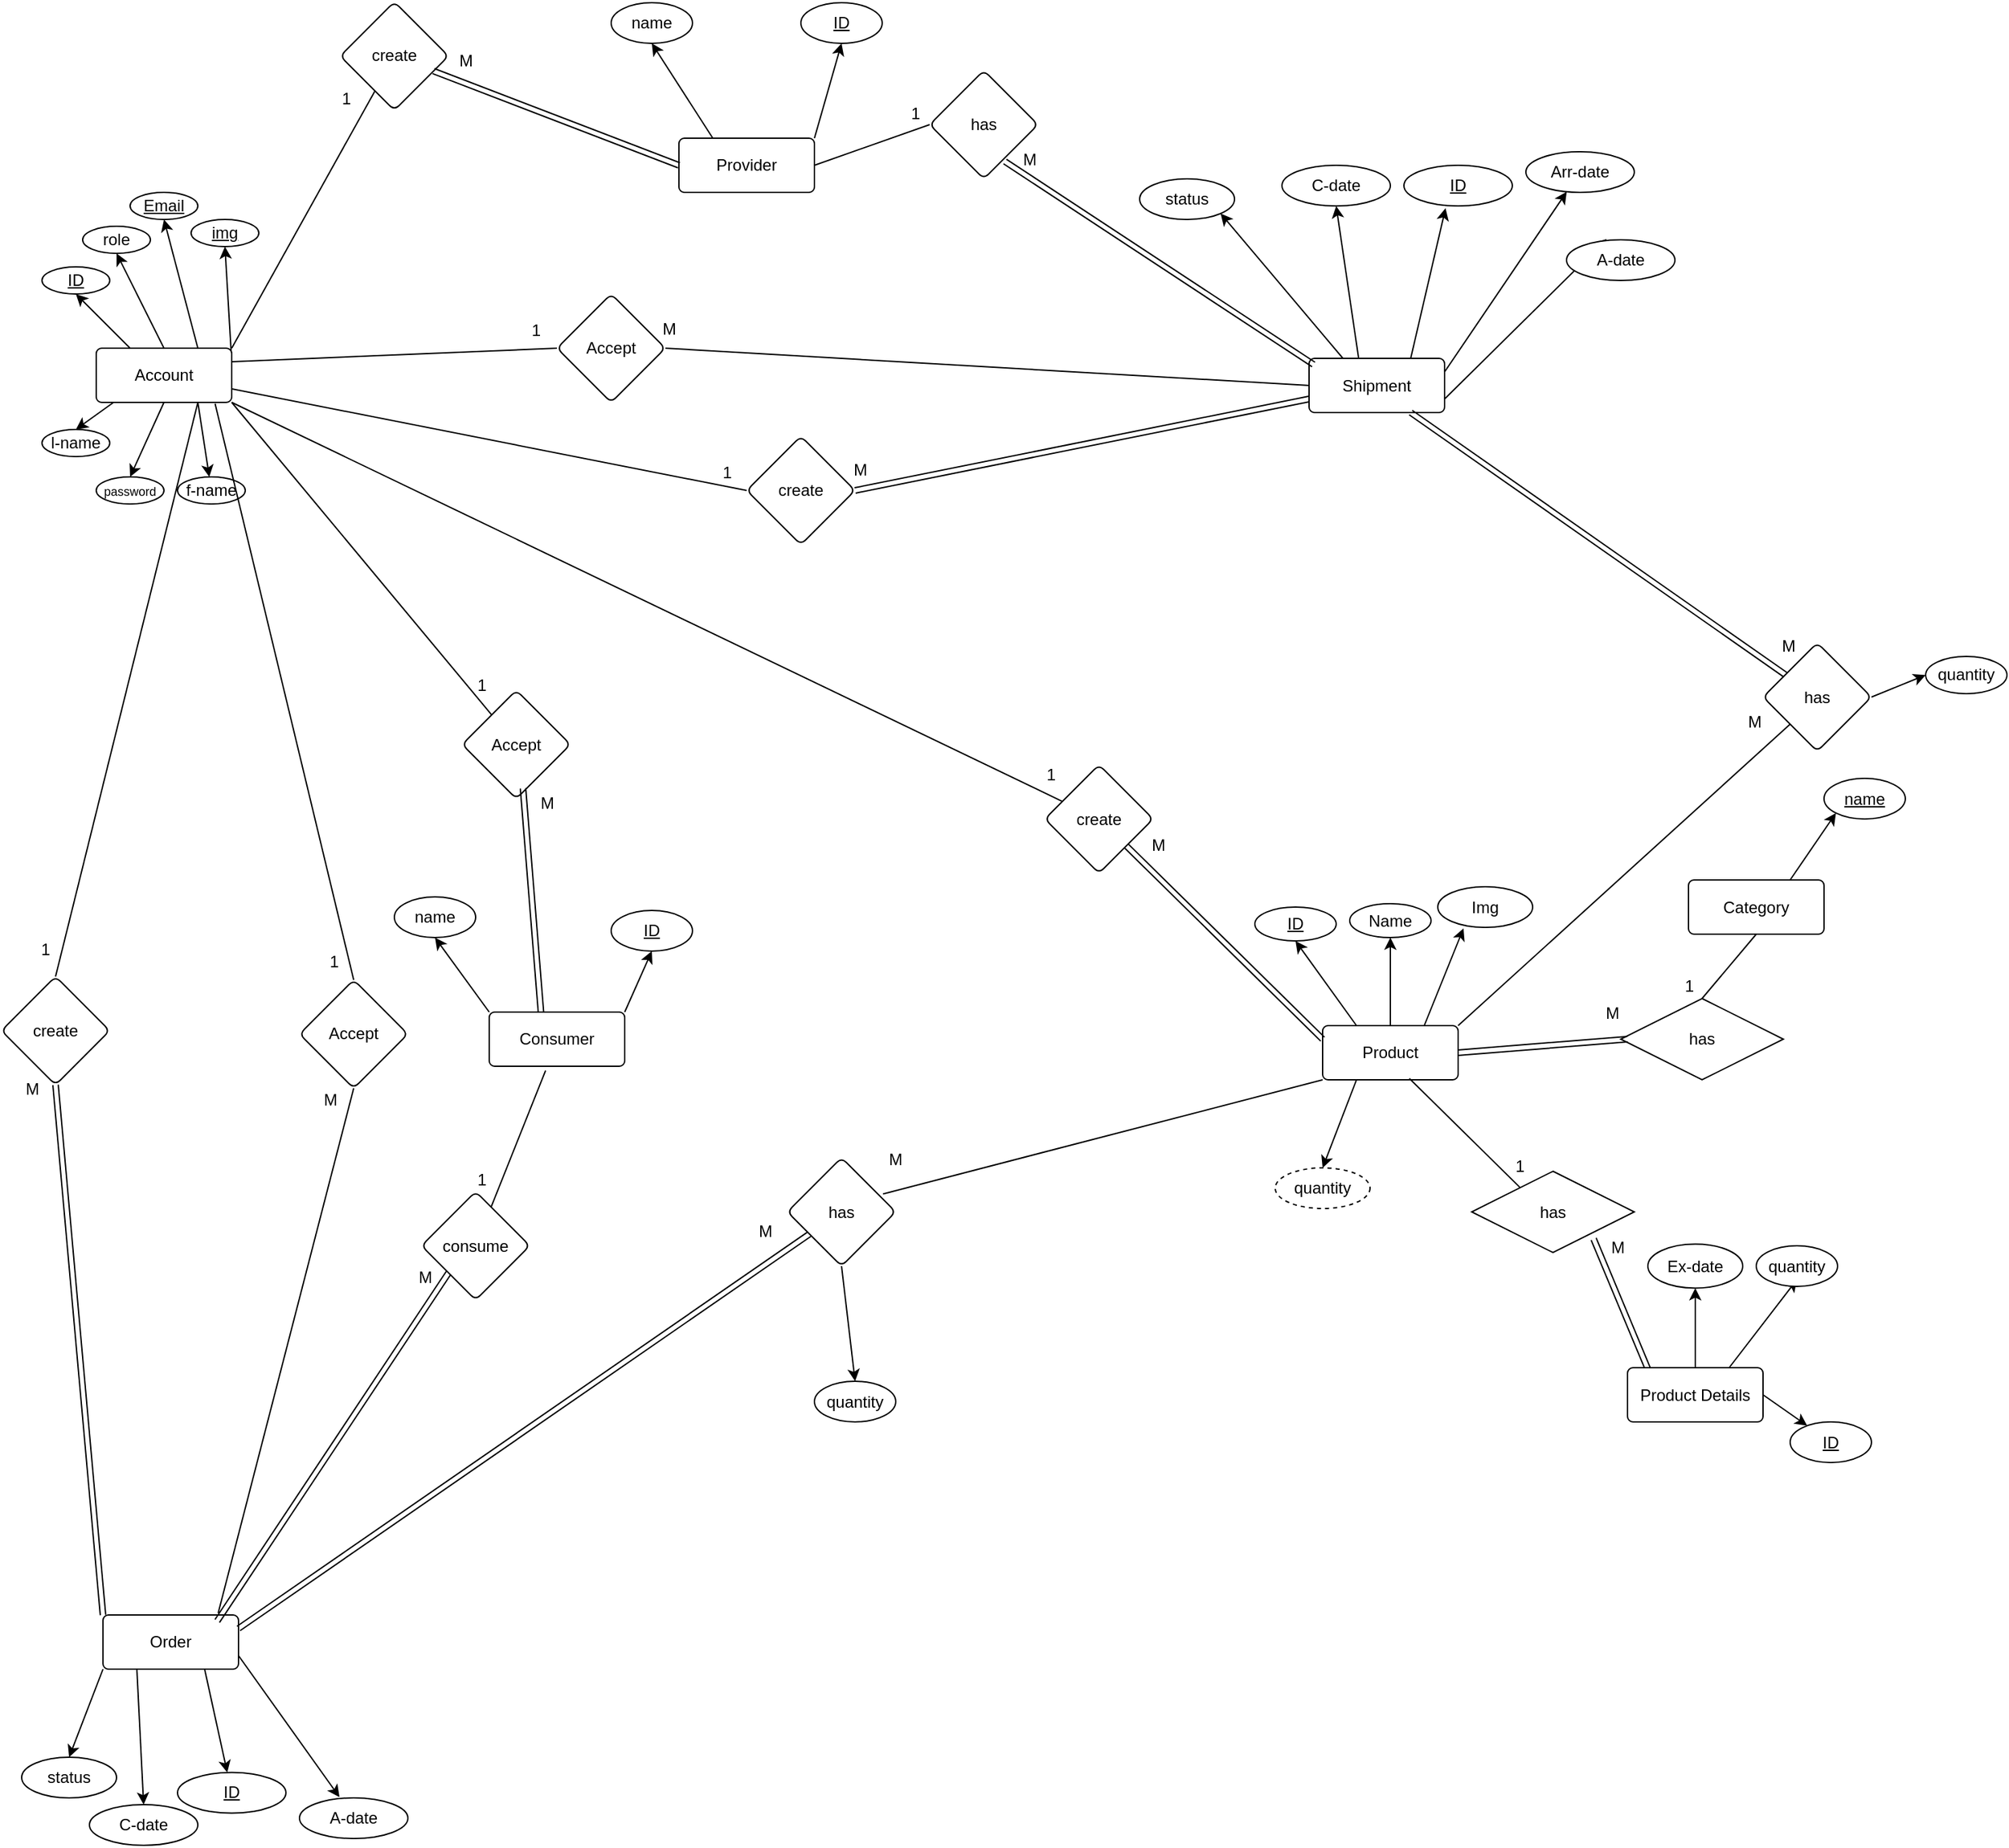 <mxfile version="27.2.0">
  <diagram name="Page-1" id="_XHH5MK28e_cH3a8MCp8">
    <mxGraphModel dx="691" dy="1883" grid="1" gridSize="10" guides="1" tooltips="1" connect="1" arrows="1" fold="1" page="1" pageScale="1" pageWidth="850" pageHeight="1100" math="0" shadow="0">
      <root>
        <mxCell id="0" />
        <mxCell id="1" parent="0" />
        <mxCell id="jEZ4lqBL-6xTg0hK4aj5-1" style="edgeStyle=none;html=1;exitX=0.25;exitY=0;exitDx=0;exitDy=0;entryX=0.5;entryY=1;entryDx=0;entryDy=0;" parent="1" source="jEZ4lqBL-6xTg0hK4aj5-8" target="jEZ4lqBL-6xTg0hK4aj5-21" edge="1">
          <mxGeometry relative="1" as="geometry" />
        </mxCell>
        <mxCell id="jEZ4lqBL-6xTg0hK4aj5-2" style="edgeStyle=none;html=1;exitX=0.75;exitY=0;exitDx=0;exitDy=0;entryX=0.5;entryY=1;entryDx=0;entryDy=0;" parent="1" source="jEZ4lqBL-6xTg0hK4aj5-8" target="jEZ4lqBL-6xTg0hK4aj5-22" edge="1">
          <mxGeometry relative="1" as="geometry" />
        </mxCell>
        <mxCell id="jEZ4lqBL-6xTg0hK4aj5-3" style="edgeStyle=none;html=1;exitX=0.75;exitY=1;exitDx=0;exitDy=0;" parent="1" source="jEZ4lqBL-6xTg0hK4aj5-8" target="jEZ4lqBL-6xTg0hK4aj5-23" edge="1">
          <mxGeometry relative="1" as="geometry" />
        </mxCell>
        <mxCell id="jEZ4lqBL-6xTg0hK4aj5-4" style="edgeStyle=none;html=1;exitX=0.149;exitY=0.962;exitDx=0;exitDy=0;entryX=0.5;entryY=0;entryDx=0;entryDy=0;exitPerimeter=0;" parent="1" source="jEZ4lqBL-6xTg0hK4aj5-8" target="jEZ4lqBL-6xTg0hK4aj5-24" edge="1">
          <mxGeometry relative="1" as="geometry" />
        </mxCell>
        <mxCell id="jEZ4lqBL-6xTg0hK4aj5-5" style="edgeStyle=none;html=1;exitX=0.5;exitY=0;exitDx=0;exitDy=0;entryX=0.5;entryY=1;entryDx=0;entryDy=0;" parent="1" source="jEZ4lqBL-6xTg0hK4aj5-8" target="jEZ4lqBL-6xTg0hK4aj5-26" edge="1">
          <mxGeometry relative="1" as="geometry" />
        </mxCell>
        <mxCell id="jEZ4lqBL-6xTg0hK4aj5-6" style="edgeStyle=none;html=1;exitX=0.5;exitY=1;exitDx=0;exitDy=0;entryX=0.5;entryY=0;entryDx=0;entryDy=0;" parent="1" source="jEZ4lqBL-6xTg0hK4aj5-8" target="jEZ4lqBL-6xTg0hK4aj5-25" edge="1">
          <mxGeometry relative="1" as="geometry" />
        </mxCell>
        <mxCell id="jEZ4lqBL-6xTg0hK4aj5-7" style="edgeStyle=none;html=1;exitX=1;exitY=0.25;exitDx=0;exitDy=0;entryX=0.5;entryY=1;entryDx=0;entryDy=0;" parent="1" source="jEZ4lqBL-6xTg0hK4aj5-8" target="jEZ4lqBL-6xTg0hK4aj5-27" edge="1">
          <mxGeometry relative="1" as="geometry" />
        </mxCell>
        <mxCell id="jEZ4lqBL-6xTg0hK4aj5-8" value="Account" style="rounded=1;arcSize=10;whiteSpace=wrap;html=1;align=center;" parent="1" vertex="1">
          <mxGeometry x="80" y="155" width="100" height="40" as="geometry" />
        </mxCell>
        <mxCell id="jEZ4lqBL-6xTg0hK4aj5-9" style="edgeStyle=none;html=1;exitX=1;exitY=0.75;exitDx=0;exitDy=0;entryX=0.369;entryY=-0.019;entryDx=0;entryDy=0;entryPerimeter=0;" parent="1" source="jEZ4lqBL-6xTg0hK4aj5-12" target="jEZ4lqBL-6xTg0hK4aj5-45" edge="1">
          <mxGeometry relative="1" as="geometry" />
        </mxCell>
        <mxCell id="jEZ4lqBL-6xTg0hK4aj5-10" style="edgeStyle=none;html=1;exitX=1;exitY=0.25;exitDx=0;exitDy=0;" parent="1" source="jEZ4lqBL-6xTg0hK4aj5-12" target="jEZ4lqBL-6xTg0hK4aj5-46" edge="1">
          <mxGeometry relative="1" as="geometry" />
        </mxCell>
        <mxCell id="jEZ4lqBL-6xTg0hK4aj5-11" style="edgeStyle=none;html=1;exitX=0.25;exitY=0;exitDx=0;exitDy=0;entryX=1;entryY=1;entryDx=0;entryDy=0;" parent="1" source="jEZ4lqBL-6xTg0hK4aj5-12" target="jEZ4lqBL-6xTg0hK4aj5-44" edge="1">
          <mxGeometry relative="1" as="geometry" />
        </mxCell>
        <mxCell id="jEZ4lqBL-6xTg0hK4aj5-12" value="Shipment" style="rounded=1;arcSize=10;whiteSpace=wrap;html=1;align=center;" parent="1" vertex="1">
          <mxGeometry x="975" y="162.5" width="100" height="40" as="geometry" />
        </mxCell>
        <mxCell id="jEZ4lqBL-6xTg0hK4aj5-13" style="edgeStyle=none;html=1;exitX=0.25;exitY=0;exitDx=0;exitDy=0;entryX=0.5;entryY=1;entryDx=0;entryDy=0;" parent="1" source="jEZ4lqBL-6xTg0hK4aj5-17" target="jEZ4lqBL-6xTg0hK4aj5-28" edge="1">
          <mxGeometry relative="1" as="geometry" />
        </mxCell>
        <mxCell id="jEZ4lqBL-6xTg0hK4aj5-14" style="edgeStyle=none;html=1;exitX=0.5;exitY=0;exitDx=0;exitDy=0;entryX=0.5;entryY=1;entryDx=0;entryDy=0;" parent="1" source="jEZ4lqBL-6xTg0hK4aj5-17" target="jEZ4lqBL-6xTg0hK4aj5-29" edge="1">
          <mxGeometry relative="1" as="geometry" />
        </mxCell>
        <mxCell id="jEZ4lqBL-6xTg0hK4aj5-15" style="edgeStyle=none;html=1;exitX=0.75;exitY=0;exitDx=0;exitDy=0;entryX=0.5;entryY=0.833;entryDx=0;entryDy=0;entryPerimeter=0;" parent="1" target="jEZ4lqBL-6xTg0hK4aj5-31" edge="1">
          <mxGeometry relative="1" as="geometry">
            <mxPoint x="1285" y="907.5" as="sourcePoint" />
            <mxPoint x="1295" y="842.5" as="targetPoint" />
          </mxGeometry>
        </mxCell>
        <mxCell id="jEZ4lqBL-6xTg0hK4aj5-16" style="edgeStyle=none;html=1;exitX=0.25;exitY=1;exitDx=0;exitDy=0;entryX=0.5;entryY=0;entryDx=0;entryDy=0;" parent="1" source="jEZ4lqBL-6xTg0hK4aj5-17" target="jEZ4lqBL-6xTg0hK4aj5-35" edge="1">
          <mxGeometry relative="1" as="geometry" />
        </mxCell>
        <mxCell id="jEZ4lqBL-6xTg0hK4aj5-17" value="Product" style="rounded=1;arcSize=10;whiteSpace=wrap;html=1;align=center;" parent="1" vertex="1">
          <mxGeometry x="985" y="655" width="100" height="40" as="geometry" />
        </mxCell>
        <mxCell id="jEZ4lqBL-6xTg0hK4aj5-18" style="edgeStyle=none;html=1;exitX=1;exitY=0;exitDx=0;exitDy=0;entryX=0.5;entryY=1;entryDx=0;entryDy=0;" parent="1" source="jEZ4lqBL-6xTg0hK4aj5-20" target="jEZ4lqBL-6xTg0hK4aj5-60" edge="1">
          <mxGeometry relative="1" as="geometry" />
        </mxCell>
        <mxCell id="jEZ4lqBL-6xTg0hK4aj5-19" style="edgeStyle=none;html=1;exitX=0.25;exitY=0;exitDx=0;exitDy=0;entryX=0.5;entryY=1;entryDx=0;entryDy=0;" parent="1" source="jEZ4lqBL-6xTg0hK4aj5-20" target="jEZ4lqBL-6xTg0hK4aj5-61" edge="1">
          <mxGeometry relative="1" as="geometry" />
        </mxCell>
        <mxCell id="jEZ4lqBL-6xTg0hK4aj5-20" value="Provider" style="rounded=1;arcSize=10;whiteSpace=wrap;html=1;align=center;" parent="1" vertex="1">
          <mxGeometry x="510" width="100" height="40" as="geometry" />
        </mxCell>
        <mxCell id="jEZ4lqBL-6xTg0hK4aj5-21" value="&lt;u&gt;ID&lt;/u&gt;" style="ellipse;whiteSpace=wrap;html=1;align=center;" parent="1" vertex="1">
          <mxGeometry x="40" y="95" width="50" height="20" as="geometry" />
        </mxCell>
        <mxCell id="jEZ4lqBL-6xTg0hK4aj5-22" value="&lt;u&gt;Email&lt;/u&gt;" style="ellipse;whiteSpace=wrap;html=1;align=center;" parent="1" vertex="1">
          <mxGeometry x="105" y="40" width="50" height="20" as="geometry" />
        </mxCell>
        <mxCell id="jEZ4lqBL-6xTg0hK4aj5-23" value="f-name" style="ellipse;whiteSpace=wrap;html=1;align=center;" parent="1" vertex="1">
          <mxGeometry x="140" y="250" width="50" height="20" as="geometry" />
        </mxCell>
        <mxCell id="jEZ4lqBL-6xTg0hK4aj5-24" value="l-name" style="ellipse;whiteSpace=wrap;html=1;align=center;" parent="1" vertex="1">
          <mxGeometry x="40" y="215" width="50" height="20" as="geometry" />
        </mxCell>
        <mxCell id="jEZ4lqBL-6xTg0hK4aj5-25" value="&lt;font style=&quot;font-size: 9px;&quot;&gt;password&lt;/font&gt;" style="ellipse;whiteSpace=wrap;html=1;align=center;" parent="1" vertex="1">
          <mxGeometry x="80" y="250" width="50" height="20" as="geometry" />
        </mxCell>
        <mxCell id="jEZ4lqBL-6xTg0hK4aj5-26" value="role" style="ellipse;whiteSpace=wrap;html=1;align=center;" parent="1" vertex="1">
          <mxGeometry x="70" y="65" width="50" height="20" as="geometry" />
        </mxCell>
        <mxCell id="jEZ4lqBL-6xTg0hK4aj5-27" value="&lt;u&gt;img&lt;/u&gt;" style="ellipse;whiteSpace=wrap;html=1;align=center;" parent="1" vertex="1">
          <mxGeometry x="150" y="60" width="50" height="20" as="geometry" />
        </mxCell>
        <mxCell id="jEZ4lqBL-6xTg0hK4aj5-28" value="&lt;u&gt;ID&lt;/u&gt;" style="ellipse;whiteSpace=wrap;html=1;align=center;" parent="1" vertex="1">
          <mxGeometry x="935" y="567.5" width="60" height="25" as="geometry" />
        </mxCell>
        <mxCell id="jEZ4lqBL-6xTg0hK4aj5-29" value="Name" style="ellipse;whiteSpace=wrap;html=1;align=center;" parent="1" vertex="1">
          <mxGeometry x="1005" y="565" width="60" height="25" as="geometry" />
        </mxCell>
        <mxCell id="jEZ4lqBL-6xTg0hK4aj5-30" value="Img" style="ellipse;whiteSpace=wrap;html=1;align=center;" parent="1" vertex="1">
          <mxGeometry x="1070" y="552.5" width="70" height="30" as="geometry" />
        </mxCell>
        <mxCell id="jEZ4lqBL-6xTg0hK4aj5-31" value="quantity" style="ellipse;whiteSpace=wrap;html=1;align=center;" parent="1" vertex="1">
          <mxGeometry x="1305" y="817.5" width="60" height="30" as="geometry" />
        </mxCell>
        <mxCell id="jEZ4lqBL-6xTg0hK4aj5-32" style="edgeStyle=none;html=1;exitX=0.75;exitY=0;exitDx=0;exitDy=0;entryX=0;entryY=1;entryDx=0;entryDy=0;" parent="1" source="jEZ4lqBL-6xTg0hK4aj5-33" target="jEZ4lqBL-6xTg0hK4aj5-39" edge="1">
          <mxGeometry relative="1" as="geometry" />
        </mxCell>
        <mxCell id="jEZ4lqBL-6xTg0hK4aj5-33" value="Category" style="rounded=1;arcSize=10;whiteSpace=wrap;html=1;align=center;" parent="1" vertex="1">
          <mxGeometry x="1255" y="547.5" width="100" height="40" as="geometry" />
        </mxCell>
        <mxCell id="jEZ4lqBL-6xTg0hK4aj5-34" style="edgeStyle=none;html=1;exitX=0.5;exitY=0;exitDx=0;exitDy=0;entryX=0.5;entryY=1;entryDx=0;entryDy=0;" parent="1" target="jEZ4lqBL-6xTg0hK4aj5-36" edge="1">
          <mxGeometry relative="1" as="geometry">
            <mxPoint x="1260" y="907.5" as="sourcePoint" />
          </mxGeometry>
        </mxCell>
        <mxCell id="jEZ4lqBL-6xTg0hK4aj5-35" value="quantity" style="ellipse;whiteSpace=wrap;html=1;align=center;dashed=1;" parent="1" vertex="1">
          <mxGeometry x="950" y="760" width="70" height="30" as="geometry" />
        </mxCell>
        <mxCell id="jEZ4lqBL-6xTg0hK4aj5-36" value="Ex-date" style="ellipse;whiteSpace=wrap;html=1;align=center;" parent="1" vertex="1">
          <mxGeometry x="1225" y="816.25" width="70" height="32.5" as="geometry" />
        </mxCell>
        <mxCell id="jEZ4lqBL-6xTg0hK4aj5-39" value="&lt;u&gt;name&lt;/u&gt;" style="ellipse;whiteSpace=wrap;html=1;align=center;" parent="1" vertex="1">
          <mxGeometry x="1355" y="472.5" width="60" height="30" as="geometry" />
        </mxCell>
        <mxCell id="jEZ4lqBL-6xTg0hK4aj5-40" value="has" style="shape=rhombus;perimeter=rhombusPerimeter;whiteSpace=wrap;html=1;align=center;" parent="1" vertex="1">
          <mxGeometry x="1205" y="635" width="120" height="60" as="geometry" />
        </mxCell>
        <mxCell id="jEZ4lqBL-6xTg0hK4aj5-41" value="&lt;u&gt;ID&lt;/u&gt;" style="ellipse;whiteSpace=wrap;html=1;align=center;" parent="1" vertex="1">
          <mxGeometry x="1045" y="20" width="80" height="30" as="geometry" />
        </mxCell>
        <mxCell id="jEZ4lqBL-6xTg0hK4aj5-42" value="C-date" style="ellipse;whiteSpace=wrap;html=1;align=center;" parent="1" vertex="1">
          <mxGeometry x="955" y="20" width="80" height="30" as="geometry" />
        </mxCell>
        <mxCell id="jEZ4lqBL-6xTg0hK4aj5-43" style="edgeStyle=none;html=1;entryX=0.5;entryY=1;entryDx=0;entryDy=0;exitX=0.365;exitY=-0.014;exitDx=0;exitDy=0;exitPerimeter=0;" parent="1" source="jEZ4lqBL-6xTg0hK4aj5-12" target="jEZ4lqBL-6xTg0hK4aj5-42" edge="1">
          <mxGeometry relative="1" as="geometry" />
        </mxCell>
        <mxCell id="jEZ4lqBL-6xTg0hK4aj5-44" value="status" style="ellipse;whiteSpace=wrap;html=1;align=center;" parent="1" vertex="1">
          <mxGeometry x="850" y="30" width="70" height="30" as="geometry" />
        </mxCell>
        <mxCell id="jEZ4lqBL-6xTg0hK4aj5-45" value="A-date" style="ellipse;whiteSpace=wrap;html=1;align=center;" parent="1" vertex="1">
          <mxGeometry x="1165" y="75" width="80" height="30" as="geometry" />
        </mxCell>
        <mxCell id="jEZ4lqBL-6xTg0hK4aj5-46" value="Arr-date" style="ellipse;whiteSpace=wrap;html=1;align=center;" parent="1" vertex="1">
          <mxGeometry x="1135" y="10" width="80" height="30" as="geometry" />
        </mxCell>
        <mxCell id="jEZ4lqBL-6xTg0hK4aj5-47" style="edgeStyle=none;html=1;exitX=0.75;exitY=1;exitDx=0;exitDy=0;" parent="1" source="jEZ4lqBL-6xTg0hK4aj5-50" target="jEZ4lqBL-6xTg0hK4aj5-51" edge="1">
          <mxGeometry relative="1" as="geometry" />
        </mxCell>
        <mxCell id="jEZ4lqBL-6xTg0hK4aj5-48" style="edgeStyle=none;html=1;exitX=0;exitY=1;exitDx=0;exitDy=0;entryX=0.5;entryY=0;entryDx=0;entryDy=0;" parent="1" source="jEZ4lqBL-6xTg0hK4aj5-50" target="jEZ4lqBL-6xTg0hK4aj5-54" edge="1">
          <mxGeometry relative="1" as="geometry" />
        </mxCell>
        <mxCell id="jEZ4lqBL-6xTg0hK4aj5-49" style="edgeStyle=none;html=1;exitX=1;exitY=0.75;exitDx=0;exitDy=0;entryX=0.369;entryY=-0.019;entryDx=0;entryDy=0;entryPerimeter=0;" parent="1" source="jEZ4lqBL-6xTg0hK4aj5-50" target="jEZ4lqBL-6xTg0hK4aj5-55" edge="1">
          <mxGeometry relative="1" as="geometry" />
        </mxCell>
        <mxCell id="jEZ4lqBL-6xTg0hK4aj5-50" value="Order" style="rounded=1;arcSize=10;whiteSpace=wrap;html=1;align=center;" parent="1" vertex="1">
          <mxGeometry x="85" y="1090" width="100" height="40" as="geometry" />
        </mxCell>
        <mxCell id="jEZ4lqBL-6xTg0hK4aj5-51" value="&lt;u&gt;ID&lt;/u&gt;" style="ellipse;whiteSpace=wrap;html=1;align=center;" parent="1" vertex="1">
          <mxGeometry x="140" y="1206.25" width="80" height="30" as="geometry" />
        </mxCell>
        <mxCell id="jEZ4lqBL-6xTg0hK4aj5-52" value="C-date" style="ellipse;whiteSpace=wrap;html=1;align=center;" parent="1" vertex="1">
          <mxGeometry x="75" y="1230" width="80" height="30" as="geometry" />
        </mxCell>
        <mxCell id="jEZ4lqBL-6xTg0hK4aj5-53" style="edgeStyle=none;html=1;entryX=0.5;entryY=0;entryDx=0;entryDy=0;exitX=0.25;exitY=1;exitDx=0;exitDy=0;" parent="1" source="jEZ4lqBL-6xTg0hK4aj5-50" target="jEZ4lqBL-6xTg0hK4aj5-52" edge="1">
          <mxGeometry relative="1" as="geometry" />
        </mxCell>
        <mxCell id="jEZ4lqBL-6xTg0hK4aj5-54" value="status" style="ellipse;whiteSpace=wrap;html=1;align=center;" parent="1" vertex="1">
          <mxGeometry x="25" y="1195" width="70" height="30" as="geometry" />
        </mxCell>
        <mxCell id="jEZ4lqBL-6xTg0hK4aj5-55" value="A-date" style="ellipse;whiteSpace=wrap;html=1;align=center;" parent="1" vertex="1">
          <mxGeometry x="230" y="1225" width="80" height="30" as="geometry" />
        </mxCell>
        <mxCell id="jEZ4lqBL-6xTg0hK4aj5-56" value="create" style="rhombus;whiteSpace=wrap;html=1;rounded=1;arcSize=10;" parent="1" vertex="1">
          <mxGeometry x="560" y="220" width="80" height="80" as="geometry" />
        </mxCell>
        <mxCell id="jEZ4lqBL-6xTg0hK4aj5-57" value="Accept" style="rhombus;whiteSpace=wrap;html=1;rounded=1;arcSize=10;" parent="1" vertex="1">
          <mxGeometry x="420" y="115" width="80" height="80" as="geometry" />
        </mxCell>
        <mxCell id="jEZ4lqBL-6xTg0hK4aj5-58" value="create" style="rhombus;whiteSpace=wrap;html=1;rounded=1;arcSize=10;" parent="1" vertex="1">
          <mxGeometry x="10" y="618.75" width="80" height="80" as="geometry" />
        </mxCell>
        <mxCell id="jEZ4lqBL-6xTg0hK4aj5-59" value="Accept" style="rhombus;whiteSpace=wrap;html=1;rounded=1;arcSize=10;" parent="1" vertex="1">
          <mxGeometry x="230" y="621.25" width="80" height="80" as="geometry" />
        </mxCell>
        <mxCell id="jEZ4lqBL-6xTg0hK4aj5-60" value="&lt;u&gt;ID&lt;/u&gt;" style="ellipse;whiteSpace=wrap;html=1;align=center;" parent="1" vertex="1">
          <mxGeometry x="600" y="-100" width="60" height="30" as="geometry" />
        </mxCell>
        <mxCell id="jEZ4lqBL-6xTg0hK4aj5-61" value="name" style="ellipse;whiteSpace=wrap;html=1;align=center;" parent="1" vertex="1">
          <mxGeometry x="460" y="-100" width="60" height="30" as="geometry" />
        </mxCell>
        <mxCell id="jEZ4lqBL-6xTg0hK4aj5-62" style="edgeStyle=none;html=1;exitX=1;exitY=0;exitDx=0;exitDy=0;entryX=0.5;entryY=1;entryDx=0;entryDy=0;" parent="1" source="jEZ4lqBL-6xTg0hK4aj5-64" target="jEZ4lqBL-6xTg0hK4aj5-65" edge="1">
          <mxGeometry relative="1" as="geometry" />
        </mxCell>
        <mxCell id="jEZ4lqBL-6xTg0hK4aj5-63" style="edgeStyle=none;html=1;exitX=0;exitY=0;exitDx=0;exitDy=0;entryX=0.5;entryY=1;entryDx=0;entryDy=0;" parent="1" source="jEZ4lqBL-6xTg0hK4aj5-64" target="jEZ4lqBL-6xTg0hK4aj5-66" edge="1">
          <mxGeometry relative="1" as="geometry" />
        </mxCell>
        <mxCell id="jEZ4lqBL-6xTg0hK4aj5-64" value="Consumer" style="rounded=1;arcSize=10;whiteSpace=wrap;html=1;align=center;" parent="1" vertex="1">
          <mxGeometry x="370" y="645" width="100" height="40" as="geometry" />
        </mxCell>
        <mxCell id="jEZ4lqBL-6xTg0hK4aj5-65" value="&lt;u&gt;ID&lt;/u&gt;" style="ellipse;whiteSpace=wrap;html=1;align=center;" parent="1" vertex="1">
          <mxGeometry x="460" y="570" width="60" height="30" as="geometry" />
        </mxCell>
        <mxCell id="jEZ4lqBL-6xTg0hK4aj5-66" value="name" style="ellipse;whiteSpace=wrap;html=1;align=center;" parent="1" vertex="1">
          <mxGeometry x="300" y="560" width="60" height="30" as="geometry" />
        </mxCell>
        <mxCell id="jEZ4lqBL-6xTg0hK4aj5-67" value="has" style="rhombus;whiteSpace=wrap;html=1;rounded=1;arcSize=10;" parent="1" vertex="1">
          <mxGeometry x="695" y="-50" width="80" height="80" as="geometry" />
        </mxCell>
        <mxCell id="jEZ4lqBL-6xTg0hK4aj5-68" value="consume" style="rhombus;whiteSpace=wrap;html=1;rounded=1;arcSize=10;" parent="1" vertex="1">
          <mxGeometry x="320" y="777.5" width="80" height="80" as="geometry" />
        </mxCell>
        <mxCell id="jEZ4lqBL-6xTg0hK4aj5-69" style="edgeStyle=none;html=1;exitX=0.75;exitY=0;exitDx=0;exitDy=0;entryX=0.384;entryY=1.056;entryDx=0;entryDy=0;entryPerimeter=0;" parent="1" source="jEZ4lqBL-6xTg0hK4aj5-12" target="jEZ4lqBL-6xTg0hK4aj5-41" edge="1">
          <mxGeometry relative="1" as="geometry" />
        </mxCell>
        <mxCell id="jEZ4lqBL-6xTg0hK4aj5-70" style="edgeStyle=none;html=1;exitX=0.5;exitY=1;exitDx=0;exitDy=0;entryX=0.5;entryY=0;entryDx=0;entryDy=0;" parent="1" source="jEZ4lqBL-6xTg0hK4aj5-71" target="jEZ4lqBL-6xTg0hK4aj5-81" edge="1">
          <mxGeometry relative="1" as="geometry" />
        </mxCell>
        <mxCell id="jEZ4lqBL-6xTg0hK4aj5-71" value="has" style="rhombus;whiteSpace=wrap;html=1;rounded=1;arcSize=10;" parent="1" vertex="1">
          <mxGeometry x="590" y="752.5" width="80" height="80" as="geometry" />
        </mxCell>
        <mxCell id="jEZ4lqBL-6xTg0hK4aj5-72" style="edgeStyle=none;html=1;exitX=1;exitY=0.5;exitDx=0;exitDy=0;entryX=0;entryY=0.5;entryDx=0;entryDy=0;" parent="1" source="jEZ4lqBL-6xTg0hK4aj5-73" target="jEZ4lqBL-6xTg0hK4aj5-82" edge="1">
          <mxGeometry relative="1" as="geometry" />
        </mxCell>
        <mxCell id="jEZ4lqBL-6xTg0hK4aj5-73" value="has" style="rhombus;whiteSpace=wrap;html=1;rounded=1;arcSize=10;" parent="1" vertex="1">
          <mxGeometry x="1310" y="372.5" width="80" height="80" as="geometry" />
        </mxCell>
        <mxCell id="jEZ4lqBL-6xTg0hK4aj5-74" value="create" style="rhombus;whiteSpace=wrap;html=1;rounded=1;arcSize=10;" parent="1" vertex="1">
          <mxGeometry x="780" y="462.5" width="80" height="80" as="geometry" />
        </mxCell>
        <mxCell id="jEZ4lqBL-6xTg0hK4aj5-75" value="create" style="rhombus;whiteSpace=wrap;html=1;rounded=1;arcSize=10;" parent="1" vertex="1">
          <mxGeometry x="260" y="-100.63" width="80" height="80" as="geometry" />
        </mxCell>
        <mxCell id="jEZ4lqBL-6xTg0hK4aj5-76" value="Accept" style="rhombus;whiteSpace=wrap;html=1;rounded=1;arcSize=10;" parent="1" vertex="1">
          <mxGeometry x="350" y="407.5" width="80" height="80" as="geometry" />
        </mxCell>
        <mxCell id="jEZ4lqBL-6xTg0hK4aj5-77" value="" style="shape=link;html=1;rounded=0;entryX=0.695;entryY=0.84;entryDx=0;entryDy=0;entryPerimeter=0;exitX=0.033;exitY=0.114;exitDx=0;exitDy=0;exitPerimeter=0;" parent="1" source="jEZ4lqBL-6xTg0hK4aj5-12" target="jEZ4lqBL-6xTg0hK4aj5-67" edge="1">
          <mxGeometry relative="1" as="geometry">
            <mxPoint x="730" y="70" as="sourcePoint" />
            <mxPoint x="890" y="70" as="targetPoint" />
          </mxGeometry>
        </mxCell>
        <mxCell id="jEZ4lqBL-6xTg0hK4aj5-78" value="M" style="resizable=0;html=1;whiteSpace=wrap;align=right;verticalAlign=bottom;" parent="jEZ4lqBL-6xTg0hK4aj5-77" connectable="0" vertex="1">
          <mxGeometry x="1" relative="1" as="geometry">
            <mxPoint x="25" y="7" as="offset" />
          </mxGeometry>
        </mxCell>
        <mxCell id="jEZ4lqBL-6xTg0hK4aj5-79" value="" style="endArrow=none;html=1;rounded=0;exitX=1;exitY=0.5;exitDx=0;exitDy=0;entryX=0;entryY=0.5;entryDx=0;entryDy=0;" parent="1" source="jEZ4lqBL-6xTg0hK4aj5-20" target="jEZ4lqBL-6xTg0hK4aj5-67" edge="1">
          <mxGeometry relative="1" as="geometry">
            <mxPoint x="740" y="50" as="sourcePoint" />
            <mxPoint x="900" y="50" as="targetPoint" />
          </mxGeometry>
        </mxCell>
        <mxCell id="jEZ4lqBL-6xTg0hK4aj5-80" value="1" style="resizable=0;html=1;whiteSpace=wrap;align=right;verticalAlign=bottom;" parent="jEZ4lqBL-6xTg0hK4aj5-79" connectable="0" vertex="1">
          <mxGeometry x="1" relative="1" as="geometry">
            <mxPoint x="-5" as="offset" />
          </mxGeometry>
        </mxCell>
        <mxCell id="jEZ4lqBL-6xTg0hK4aj5-81" value="quantity" style="ellipse;whiteSpace=wrap;html=1;align=center;" parent="1" vertex="1">
          <mxGeometry x="610" y="917.5" width="60" height="30" as="geometry" />
        </mxCell>
        <mxCell id="jEZ4lqBL-6xTg0hK4aj5-82" value="quantity" style="ellipse;whiteSpace=wrap;html=1;align=center;" parent="1" vertex="1">
          <mxGeometry x="1430" y="382.5" width="60" height="27.5" as="geometry" />
        </mxCell>
        <mxCell id="jEZ4lqBL-6xTg0hK4aj5-83" value="" style="shape=link;html=1;rounded=0;exitX=0;exitY=0.5;exitDx=0;exitDy=0;" parent="1" source="jEZ4lqBL-6xTg0hK4aj5-20" target="jEZ4lqBL-6xTg0hK4aj5-75" edge="1">
          <mxGeometry relative="1" as="geometry">
            <mxPoint x="520" y="90" as="sourcePoint" />
            <mxPoint x="500" y="-1" as="targetPoint" />
          </mxGeometry>
        </mxCell>
        <mxCell id="jEZ4lqBL-6xTg0hK4aj5-84" value="M" style="resizable=0;html=1;whiteSpace=wrap;align=right;verticalAlign=bottom;" parent="jEZ4lqBL-6xTg0hK4aj5-83" connectable="0" vertex="1">
          <mxGeometry x="1" relative="1" as="geometry">
            <mxPoint x="31" y="1" as="offset" />
          </mxGeometry>
        </mxCell>
        <mxCell id="jEZ4lqBL-6xTg0hK4aj5-85" value="" style="endArrow=none;html=1;rounded=0;exitX=1;exitY=0;exitDx=0;exitDy=0;" parent="1" source="jEZ4lqBL-6xTg0hK4aj5-8" target="jEZ4lqBL-6xTg0hK4aj5-75" edge="1">
          <mxGeometry relative="1" as="geometry">
            <mxPoint x="295" y="60" as="sourcePoint" />
            <mxPoint x="380" y="30" as="targetPoint" />
          </mxGeometry>
        </mxCell>
        <mxCell id="jEZ4lqBL-6xTg0hK4aj5-86" value="1" style="resizable=0;html=1;whiteSpace=wrap;align=right;verticalAlign=bottom;" parent="jEZ4lqBL-6xTg0hK4aj5-85" connectable="0" vertex="1">
          <mxGeometry x="1" relative="1" as="geometry">
            <mxPoint x="-16" y="15" as="offset" />
          </mxGeometry>
        </mxCell>
        <mxCell id="jEZ4lqBL-6xTg0hK4aj5-87" value="" style="endArrow=none;html=1;rounded=0;exitX=1;exitY=0.25;exitDx=0;exitDy=0;entryX=0;entryY=0.5;entryDx=0;entryDy=0;" parent="1" source="jEZ4lqBL-6xTg0hK4aj5-8" target="jEZ4lqBL-6xTg0hK4aj5-57" edge="1">
          <mxGeometry relative="1" as="geometry">
            <mxPoint x="190" y="165" as="sourcePoint" />
            <mxPoint x="296" y="-25" as="targetPoint" />
          </mxGeometry>
        </mxCell>
        <mxCell id="jEZ4lqBL-6xTg0hK4aj5-88" value="1" style="resizable=0;html=1;whiteSpace=wrap;align=right;verticalAlign=bottom;" parent="jEZ4lqBL-6xTg0hK4aj5-87" connectable="0" vertex="1">
          <mxGeometry x="1" relative="1" as="geometry">
            <mxPoint x="-10" y="-5" as="offset" />
          </mxGeometry>
        </mxCell>
        <mxCell id="jEZ4lqBL-6xTg0hK4aj5-89" value="" style="shape=link;html=1;rounded=0;entryX=1;entryY=0.5;entryDx=0;entryDy=0;exitX=0;exitY=0.75;exitDx=0;exitDy=0;" parent="1" source="jEZ4lqBL-6xTg0hK4aj5-12" target="jEZ4lqBL-6xTg0hK4aj5-56" edge="1">
          <mxGeometry relative="1" as="geometry">
            <mxPoint x="1015" y="213" as="sourcePoint" />
            <mxPoint x="540" y="195" as="targetPoint" />
          </mxGeometry>
        </mxCell>
        <mxCell id="jEZ4lqBL-6xTg0hK4aj5-90" value="M" style="resizable=0;html=1;whiteSpace=wrap;align=right;verticalAlign=bottom;" parent="jEZ4lqBL-6xTg0hK4aj5-89" connectable="0" vertex="1">
          <mxGeometry x="1" relative="1" as="geometry">
            <mxPoint x="10" y="-6" as="offset" />
          </mxGeometry>
        </mxCell>
        <mxCell id="jEZ4lqBL-6xTg0hK4aj5-91" value="" style="endArrow=none;html=1;rounded=0;exitX=1;exitY=0.75;exitDx=0;exitDy=0;entryX=0;entryY=0.5;entryDx=0;entryDy=0;" parent="1" source="jEZ4lqBL-6xTg0hK4aj5-8" target="jEZ4lqBL-6xTg0hK4aj5-56" edge="1">
          <mxGeometry relative="1" as="geometry">
            <mxPoint x="190" y="175" as="sourcePoint" />
            <mxPoint x="430" y="165" as="targetPoint" />
          </mxGeometry>
        </mxCell>
        <mxCell id="jEZ4lqBL-6xTg0hK4aj5-92" value="1" style="resizable=0;html=1;whiteSpace=wrap;align=right;verticalAlign=bottom;" parent="jEZ4lqBL-6xTg0hK4aj5-91" connectable="0" vertex="1">
          <mxGeometry x="1" relative="1" as="geometry">
            <mxPoint x="-10" y="-5" as="offset" />
          </mxGeometry>
        </mxCell>
        <mxCell id="jEZ4lqBL-6xTg0hK4aj5-93" value="" style="shape=link;html=1;rounded=0;exitX=0;exitY=0.25;exitDx=0;exitDy=0;" parent="1" source="jEZ4lqBL-6xTg0hK4aj5-17" target="jEZ4lqBL-6xTg0hK4aj5-74" edge="1">
          <mxGeometry relative="1" as="geometry">
            <mxPoint x="985" y="203" as="sourcePoint" />
            <mxPoint x="650" y="270" as="targetPoint" />
          </mxGeometry>
        </mxCell>
        <mxCell id="jEZ4lqBL-6xTg0hK4aj5-94" value="M" style="resizable=0;html=1;whiteSpace=wrap;align=right;verticalAlign=bottom;" parent="jEZ4lqBL-6xTg0hK4aj5-93" connectable="0" vertex="1">
          <mxGeometry x="1" relative="1" as="geometry">
            <mxPoint x="30" y="8" as="offset" />
          </mxGeometry>
        </mxCell>
        <mxCell id="jEZ4lqBL-6xTg0hK4aj5-95" value="" style="endArrow=none;html=1;rounded=0;exitX=1;exitY=1;exitDx=0;exitDy=0;" parent="1" source="jEZ4lqBL-6xTg0hK4aj5-8" target="jEZ4lqBL-6xTg0hK4aj5-74" edge="1">
          <mxGeometry relative="1" as="geometry">
            <mxPoint x="260" y="290" as="sourcePoint" />
            <mxPoint x="640" y="365" as="targetPoint" />
          </mxGeometry>
        </mxCell>
        <mxCell id="jEZ4lqBL-6xTg0hK4aj5-96" value="1" style="resizable=0;html=1;whiteSpace=wrap;align=right;verticalAlign=bottom;" parent="jEZ4lqBL-6xTg0hK4aj5-95" connectable="0" vertex="1">
          <mxGeometry x="1" relative="1" as="geometry">
            <mxPoint x="-3" y="-11" as="offset" />
          </mxGeometry>
        </mxCell>
        <mxCell id="jEZ4lqBL-6xTg0hK4aj5-97" value="" style="shape=link;html=1;rounded=0;exitX=0.75;exitY=1;exitDx=0;exitDy=0;" parent="1" source="jEZ4lqBL-6xTg0hK4aj5-12" target="jEZ4lqBL-6xTg0hK4aj5-73" edge="1">
          <mxGeometry relative="1" as="geometry">
            <mxPoint x="1215" y="432.5" as="sourcePoint" />
            <mxPoint x="805" y="382.5" as="targetPoint" />
          </mxGeometry>
        </mxCell>
        <mxCell id="jEZ4lqBL-6xTg0hK4aj5-98" value="M" style="resizable=0;html=1;whiteSpace=wrap;align=right;verticalAlign=bottom;" parent="jEZ4lqBL-6xTg0hK4aj5-97" connectable="0" vertex="1">
          <mxGeometry x="1" relative="1" as="geometry">
            <mxPoint x="9" y="-13" as="offset" />
          </mxGeometry>
        </mxCell>
        <mxCell id="jEZ4lqBL-6xTg0hK4aj5-99" style="edgeStyle=none;html=1;exitX=0.75;exitY=0;exitDx=0;exitDy=0;entryX=0.271;entryY=1.024;entryDx=0;entryDy=0;entryPerimeter=0;" parent="1" source="jEZ4lqBL-6xTg0hK4aj5-17" target="jEZ4lqBL-6xTg0hK4aj5-30" edge="1">
          <mxGeometry relative="1" as="geometry" />
        </mxCell>
        <mxCell id="jEZ4lqBL-6xTg0hK4aj5-100" value="" style="endArrow=none;html=1;rounded=0;exitX=1;exitY=0;exitDx=0;exitDy=0;entryX=0;entryY=1;entryDx=0;entryDy=0;" parent="1" source="jEZ4lqBL-6xTg0hK4aj5-17" target="jEZ4lqBL-6xTg0hK4aj5-73" edge="1">
          <mxGeometry relative="1" as="geometry">
            <mxPoint x="1110" y="280" as="sourcePoint" />
            <mxPoint x="1195" y="250" as="targetPoint" />
          </mxGeometry>
        </mxCell>
        <mxCell id="jEZ4lqBL-6xTg0hK4aj5-101" value="M" style="resizable=0;html=1;whiteSpace=wrap;align=right;verticalAlign=bottom;" parent="jEZ4lqBL-6xTg0hK4aj5-100" connectable="0" vertex="1">
          <mxGeometry x="1" relative="1" as="geometry">
            <mxPoint x="-20" y="7" as="offset" />
          </mxGeometry>
        </mxCell>
        <mxCell id="jEZ4lqBL-6xTg0hK4aj5-102" value="" style="shape=link;html=1;rounded=0;exitX=1;exitY=0.25;exitDx=0;exitDy=0;" parent="1" source="jEZ4lqBL-6xTg0hK4aj5-50" target="jEZ4lqBL-6xTg0hK4aj5-71" edge="1">
          <mxGeometry relative="1" as="geometry">
            <mxPoint x="702.5" y="703" as="sourcePoint" />
            <mxPoint x="557.5" y="560" as="targetPoint" />
          </mxGeometry>
        </mxCell>
        <mxCell id="jEZ4lqBL-6xTg0hK4aj5-103" value="M" style="resizable=0;html=1;whiteSpace=wrap;align=right;verticalAlign=bottom;" parent="jEZ4lqBL-6xTg0hK4aj5-102" connectable="0" vertex="1">
          <mxGeometry x="1" relative="1" as="geometry">
            <mxPoint x="-26" y="7" as="offset" />
          </mxGeometry>
        </mxCell>
        <mxCell id="jEZ4lqBL-6xTg0hK4aj5-104" value="" style="endArrow=none;html=1;rounded=0;exitX=0;exitY=1;exitDx=0;exitDy=0;entryX=0.883;entryY=0.334;entryDx=0;entryDy=0;entryPerimeter=0;" parent="1" source="jEZ4lqBL-6xTg0hK4aj5-17" target="jEZ4lqBL-6xTg0hK4aj5-71" edge="1">
          <mxGeometry relative="1" as="geometry">
            <mxPoint x="1095" y="665" as="sourcePoint" />
            <mxPoint x="1340" y="443" as="targetPoint" />
          </mxGeometry>
        </mxCell>
        <mxCell id="jEZ4lqBL-6xTg0hK4aj5-105" value="M" style="resizable=0;html=1;whiteSpace=wrap;align=right;verticalAlign=bottom;" parent="jEZ4lqBL-6xTg0hK4aj5-104" connectable="0" vertex="1">
          <mxGeometry x="1" relative="1" as="geometry">
            <mxPoint x="16" y="-17" as="offset" />
          </mxGeometry>
        </mxCell>
        <mxCell id="jEZ4lqBL-6xTg0hK4aj5-106" value="" style="shape=link;html=1;rounded=0;exitX=0.843;exitY=0.112;exitDx=0;exitDy=0;exitPerimeter=0;entryX=0;entryY=1;entryDx=0;entryDy=0;" parent="1" source="jEZ4lqBL-6xTg0hK4aj5-50" target="jEZ4lqBL-6xTg0hK4aj5-68" edge="1">
          <mxGeometry relative="1" as="geometry">
            <mxPoint x="195" y="1110" as="sourcePoint" />
            <mxPoint x="616" y="819" as="targetPoint" />
          </mxGeometry>
        </mxCell>
        <mxCell id="jEZ4lqBL-6xTg0hK4aj5-107" value="M" style="resizable=0;html=1;whiteSpace=wrap;align=right;verticalAlign=bottom;" parent="jEZ4lqBL-6xTg0hK4aj5-106" connectable="0" vertex="1">
          <mxGeometry x="1" relative="1" as="geometry">
            <mxPoint x="-10" y="12" as="offset" />
          </mxGeometry>
        </mxCell>
        <mxCell id="jEZ4lqBL-6xTg0hK4aj5-108" value="" style="endArrow=none;html=1;rounded=0;exitX=0.416;exitY=1.08;exitDx=0;exitDy=0;exitPerimeter=0;" parent="1" source="jEZ4lqBL-6xTg0hK4aj5-64" target="jEZ4lqBL-6xTg0hK4aj5-68" edge="1">
          <mxGeometry relative="1" as="geometry">
            <mxPoint x="410" y="618.75" as="sourcePoint" />
            <mxPoint x="790" y="693.75" as="targetPoint" />
          </mxGeometry>
        </mxCell>
        <mxCell id="jEZ4lqBL-6xTg0hK4aj5-109" value="1" style="resizable=0;html=1;whiteSpace=wrap;align=right;verticalAlign=bottom;" parent="jEZ4lqBL-6xTg0hK4aj5-108" connectable="0" vertex="1">
          <mxGeometry x="1" relative="1" as="geometry">
            <mxPoint x="-2" y="-11" as="offset" />
          </mxGeometry>
        </mxCell>
        <mxCell id="jEZ4lqBL-6xTg0hK4aj5-110" value="" style="shape=link;html=1;rounded=0;exitX=0.382;exitY=0.004;exitDx=0;exitDy=0;entryX=0.562;entryY=0.905;entryDx=0;entryDy=0;entryPerimeter=0;exitPerimeter=0;" parent="1" source="jEZ4lqBL-6xTg0hK4aj5-64" target="jEZ4lqBL-6xTg0hK4aj5-76" edge="1">
          <mxGeometry relative="1" as="geometry">
            <mxPoint x="610" y="580" as="sourcePoint" />
            <mxPoint x="465" y="437" as="targetPoint" />
          </mxGeometry>
        </mxCell>
        <mxCell id="jEZ4lqBL-6xTg0hK4aj5-111" value="M" style="resizable=0;html=1;whiteSpace=wrap;align=right;verticalAlign=bottom;" parent="jEZ4lqBL-6xTg0hK4aj5-110" connectable="0" vertex="1">
          <mxGeometry x="1" relative="1" as="geometry">
            <mxPoint x="25" y="20" as="offset" />
          </mxGeometry>
        </mxCell>
        <mxCell id="jEZ4lqBL-6xTg0hK4aj5-112" value="" style="endArrow=none;html=1;rounded=0;exitX=1;exitY=1;exitDx=0;exitDy=0;" parent="1" source="jEZ4lqBL-6xTg0hK4aj5-8" target="jEZ4lqBL-6xTg0hK4aj5-76" edge="1">
          <mxGeometry relative="1" as="geometry">
            <mxPoint x="190" y="175" as="sourcePoint" />
            <mxPoint x="430" y="165" as="targetPoint" />
          </mxGeometry>
        </mxCell>
        <mxCell id="jEZ4lqBL-6xTg0hK4aj5-113" value="1" style="resizable=0;html=1;whiteSpace=wrap;align=right;verticalAlign=bottom;" parent="jEZ4lqBL-6xTg0hK4aj5-112" connectable="0" vertex="1">
          <mxGeometry x="1" relative="1" as="geometry">
            <mxPoint x="-2" y="-13" as="offset" />
          </mxGeometry>
        </mxCell>
        <mxCell id="jEZ4lqBL-6xTg0hK4aj5-114" value="" style="endArrow=none;html=1;rounded=0;exitX=0;exitY=0.5;exitDx=0;exitDy=0;entryX=1;entryY=0.5;entryDx=0;entryDy=0;" parent="1" source="jEZ4lqBL-6xTg0hK4aj5-12" target="jEZ4lqBL-6xTg0hK4aj5-57" edge="1">
          <mxGeometry relative="1" as="geometry">
            <mxPoint x="400" y="80" as="sourcePoint" />
            <mxPoint x="780" y="155" as="targetPoint" />
          </mxGeometry>
        </mxCell>
        <mxCell id="jEZ4lqBL-6xTg0hK4aj5-115" value="M" style="resizable=0;html=1;whiteSpace=wrap;align=right;verticalAlign=bottom;" parent="jEZ4lqBL-6xTg0hK4aj5-114" connectable="0" vertex="1">
          <mxGeometry x="1" relative="1" as="geometry">
            <mxPoint x="10" y="-5" as="offset" />
          </mxGeometry>
        </mxCell>
        <mxCell id="jEZ4lqBL-6xTg0hK4aj5-116" value="" style="endArrow=none;html=1;rounded=0;exitX=0.877;exitY=1.022;exitDx=0;exitDy=0;entryX=0.5;entryY=0;entryDx=0;entryDy=0;exitPerimeter=0;" parent="1" source="jEZ4lqBL-6xTg0hK4aj5-8" target="jEZ4lqBL-6xTg0hK4aj5-59" edge="1">
          <mxGeometry relative="1" as="geometry">
            <mxPoint x="190" y="195" as="sourcePoint" />
            <mxPoint x="570" y="270" as="targetPoint" />
          </mxGeometry>
        </mxCell>
        <mxCell id="jEZ4lqBL-6xTg0hK4aj5-117" value="1" style="resizable=0;html=1;whiteSpace=wrap;align=right;verticalAlign=bottom;" parent="jEZ4lqBL-6xTg0hK4aj5-116" connectable="0" vertex="1">
          <mxGeometry x="1" relative="1" as="geometry">
            <mxPoint x="-10" y="-5" as="offset" />
          </mxGeometry>
        </mxCell>
        <mxCell id="jEZ4lqBL-6xTg0hK4aj5-118" value="" style="endArrow=none;html=1;rounded=0;exitX=0.85;exitY=-0.035;exitDx=0;exitDy=0;entryX=0.5;entryY=1;entryDx=0;entryDy=0;exitPerimeter=0;" parent="1" source="jEZ4lqBL-6xTg0hK4aj5-50" target="jEZ4lqBL-6xTg0hK4aj5-59" edge="1">
          <mxGeometry relative="1" as="geometry">
            <mxPoint x="895" y="759.25" as="sourcePoint" />
            <mxPoint x="420" y="731.25" as="targetPoint" />
          </mxGeometry>
        </mxCell>
        <mxCell id="jEZ4lqBL-6xTg0hK4aj5-119" value="M" style="resizable=0;html=1;whiteSpace=wrap;align=right;verticalAlign=bottom;" parent="jEZ4lqBL-6xTg0hK4aj5-118" connectable="0" vertex="1">
          <mxGeometry x="1" relative="1" as="geometry">
            <mxPoint x="-10" y="17" as="offset" />
          </mxGeometry>
        </mxCell>
        <mxCell id="jEZ4lqBL-6xTg0hK4aj5-120" value="" style="endArrow=none;html=1;rounded=0;exitX=0.75;exitY=1;exitDx=0;exitDy=0;entryX=0.5;entryY=0;entryDx=0;entryDy=0;" parent="1" source="jEZ4lqBL-6xTg0hK4aj5-8" target="jEZ4lqBL-6xTg0hK4aj5-58" edge="1">
          <mxGeometry relative="1" as="geometry">
            <mxPoint x="130" y="372.5" as="sourcePoint" />
            <mxPoint x="743" y="667.5" as="targetPoint" />
          </mxGeometry>
        </mxCell>
        <mxCell id="jEZ4lqBL-6xTg0hK4aj5-121" value="1" style="resizable=0;html=1;whiteSpace=wrap;align=right;verticalAlign=bottom;" parent="jEZ4lqBL-6xTg0hK4aj5-120" connectable="0" vertex="1">
          <mxGeometry x="1" relative="1" as="geometry">
            <mxPoint x="-3" y="-11" as="offset" />
          </mxGeometry>
        </mxCell>
        <mxCell id="jEZ4lqBL-6xTg0hK4aj5-122" value="" style="shape=link;html=1;rounded=0;exitX=0;exitY=0;exitDx=0;exitDy=0;entryX=0.5;entryY=1;entryDx=0;entryDy=0;" parent="1" source="jEZ4lqBL-6xTg0hK4aj5-50" target="jEZ4lqBL-6xTg0hK4aj5-58" edge="1">
          <mxGeometry relative="1" as="geometry">
            <mxPoint x="265" y="767.5" as="sourcePoint" />
            <mxPoint x="120" y="624.5" as="targetPoint" />
          </mxGeometry>
        </mxCell>
        <mxCell id="jEZ4lqBL-6xTg0hK4aj5-123" value="M" style="resizable=0;html=1;whiteSpace=wrap;align=right;verticalAlign=bottom;" parent="jEZ4lqBL-6xTg0hK4aj5-122" connectable="0" vertex="1">
          <mxGeometry x="1" relative="1" as="geometry">
            <mxPoint x="-10" y="12" as="offset" />
          </mxGeometry>
        </mxCell>
        <mxCell id="jEZ4lqBL-6xTg0hK4aj5-124" value="" style="shape=link;html=1;rounded=0;exitX=1;exitY=0.5;exitDx=0;exitDy=0;" parent="1" source="jEZ4lqBL-6xTg0hK4aj5-17" edge="1">
          <mxGeometry relative="1" as="geometry">
            <mxPoint x="1275" y="780.5" as="sourcePoint" />
            <mxPoint x="1210" y="665" as="targetPoint" />
          </mxGeometry>
        </mxCell>
        <mxCell id="jEZ4lqBL-6xTg0hK4aj5-125" value="M" style="resizable=0;html=1;whiteSpace=wrap;align=right;verticalAlign=bottom;" parent="jEZ4lqBL-6xTg0hK4aj5-124" connectable="0" vertex="1">
          <mxGeometry x="1" relative="1" as="geometry">
            <mxPoint x="-5" y="-10" as="offset" />
          </mxGeometry>
        </mxCell>
        <mxCell id="jEZ4lqBL-6xTg0hK4aj5-126" value="" style="endArrow=none;html=1;rounded=0;exitX=0.5;exitY=1;exitDx=0;exitDy=0;entryX=0.5;entryY=0;entryDx=0;entryDy=0;" parent="1" source="jEZ4lqBL-6xTg0hK4aj5-33" target="jEZ4lqBL-6xTg0hK4aj5-40" edge="1">
          <mxGeometry relative="1" as="geometry">
            <mxPoint x="1420" y="620" as="sourcePoint" />
            <mxPoint x="1868" y="530" as="targetPoint" />
          </mxGeometry>
        </mxCell>
        <mxCell id="jEZ4lqBL-6xTg0hK4aj5-127" value="1" style="resizable=0;html=1;whiteSpace=wrap;align=right;verticalAlign=bottom;" parent="jEZ4lqBL-6xTg0hK4aj5-126" connectable="0" vertex="1">
          <mxGeometry x="1" relative="1" as="geometry">
            <mxPoint x="-5" as="offset" />
          </mxGeometry>
        </mxCell>
        <mxCell id="jEZ4lqBL-6xTg0hK4aj5-128" value="" style="shape=link;html=1;rounded=0;exitX=0.16;exitY=0.082;exitDx=0;exitDy=0;entryX=1;entryY=1;entryDx=0;entryDy=0;exitPerimeter=0;" parent="1" edge="1">
          <mxGeometry relative="1" as="geometry">
            <mxPoint x="1226" y="910.78" as="sourcePoint" />
            <mxPoint x="1185" y="812.5" as="targetPoint" />
          </mxGeometry>
        </mxCell>
        <mxCell id="jEZ4lqBL-6xTg0hK4aj5-129" value="M" style="resizable=0;html=1;whiteSpace=wrap;align=right;verticalAlign=bottom;" parent="jEZ4lqBL-6xTg0hK4aj5-128" connectable="0" vertex="1">
          <mxGeometry x="1" relative="1" as="geometry">
            <mxPoint x="25" y="15" as="offset" />
          </mxGeometry>
        </mxCell>
        <mxCell id="jEZ4lqBL-6xTg0hK4aj5-130" value="" style="endArrow=none;html=1;rounded=0;exitX=0.64;exitY=0.974;exitDx=0;exitDy=0;entryX=0.316;entryY=0.153;entryDx=0;entryDy=0;exitPerimeter=0;entryPerimeter=0;" parent="1" source="jEZ4lqBL-6xTg0hK4aj5-17" edge="1">
          <mxGeometry relative="1" as="geometry">
            <mxPoint x="1190" y="701.25" as="sourcePoint" />
            <mxPoint x="1132.92" y="776.68" as="targetPoint" />
          </mxGeometry>
        </mxCell>
        <mxCell id="jEZ4lqBL-6xTg0hK4aj5-131" value="1" style="resizable=0;html=1;whiteSpace=wrap;align=right;verticalAlign=bottom;" parent="jEZ4lqBL-6xTg0hK4aj5-130" connectable="0" vertex="1">
          <mxGeometry x="1" relative="1" as="geometry">
            <mxPoint x="2" y="-9" as="offset" />
          </mxGeometry>
        </mxCell>
        <mxCell id="PpOk-TcXV7jJizUt8mYX-2" value="Product Details" style="rounded=1;arcSize=10;whiteSpace=wrap;html=1;align=center;" vertex="1" parent="1">
          <mxGeometry x="1210" y="907.5" width="100" height="40" as="geometry" />
        </mxCell>
        <mxCell id="PpOk-TcXV7jJizUt8mYX-3" value="&lt;u&gt;ID&lt;/u&gt;" style="ellipse;whiteSpace=wrap;html=1;align=center;" vertex="1" parent="1">
          <mxGeometry x="1330" y="947.5" width="60" height="30" as="geometry" />
        </mxCell>
        <mxCell id="PpOk-TcXV7jJizUt8mYX-5" style="edgeStyle=none;html=1;exitX=1;exitY=0.5;exitDx=0;exitDy=0;" edge="1" parent="1" source="PpOk-TcXV7jJizUt8mYX-2" target="PpOk-TcXV7jJizUt8mYX-3">
          <mxGeometry relative="1" as="geometry">
            <mxPoint x="1370" y="945.5" as="sourcePoint" />
            <mxPoint x="1420" y="880" as="targetPoint" />
          </mxGeometry>
        </mxCell>
        <mxCell id="PpOk-TcXV7jJizUt8mYX-7" value="has" style="shape=rhombus;perimeter=rhombusPerimeter;whiteSpace=wrap;html=1;align=center;" vertex="1" parent="1">
          <mxGeometry x="1095" y="762.5" width="120" height="60" as="geometry" />
        </mxCell>
      </root>
    </mxGraphModel>
  </diagram>
</mxfile>

